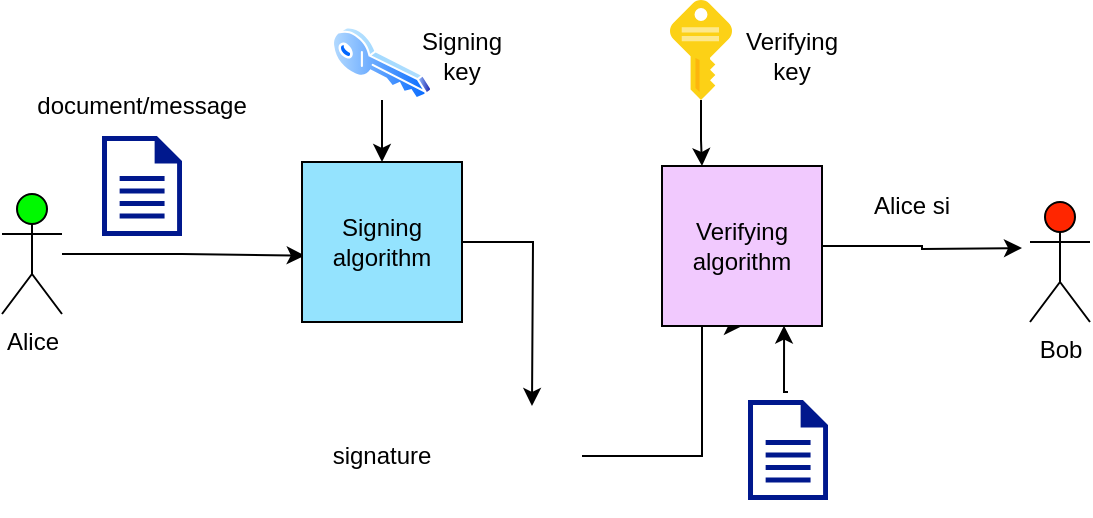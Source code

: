 <mxfile version="21.1.4" type="github">
  <diagram name="Page-1" id="sksG6t6bVZXev0yr0DiC">
    <mxGraphModel dx="662" dy="456" grid="1" gridSize="10" guides="1" tooltips="1" connect="1" arrows="1" fold="1" page="1" pageScale="1" pageWidth="827" pageHeight="1169" math="0" shadow="0">
      <root>
        <mxCell id="0" />
        <mxCell id="1" parent="0" />
        <mxCell id="ZEYZ70mh66beEiMZWsyL-1" value="Bob" style="shape=umlActor;verticalLabelPosition=bottom;verticalAlign=top;html=1;outlineConnect=0;fillColor=#ff2600;" vertex="1" parent="1">
          <mxGeometry x="654" y="258" width="30" height="60" as="geometry" />
        </mxCell>
        <mxCell id="ZEYZ70mh66beEiMZWsyL-2" value="" style="sketch=0;aspect=fixed;pointerEvents=1;shadow=0;dashed=0;html=1;strokeColor=none;labelPosition=center;verticalLabelPosition=bottom;verticalAlign=top;align=center;fillColor=#00188D;shape=mxgraph.mscae.enterprise.document" vertex="1" parent="1">
          <mxGeometry x="190" y="225" width="40" height="50" as="geometry" />
        </mxCell>
        <mxCell id="ZEYZ70mh66beEiMZWsyL-3" style="edgeStyle=orthogonalEdgeStyle;rounded=0;orthogonalLoop=1;jettySize=auto;html=1;entryX=0.5;entryY=1;entryDx=0;entryDy=0;" edge="1" parent="1" target="ZEYZ70mh66beEiMZWsyL-15">
          <mxGeometry relative="1" as="geometry">
            <mxPoint x="430" y="385.0" as="sourcePoint" />
            <Array as="points">
              <mxPoint x="490" y="385" />
              <mxPoint x="490" y="320" />
            </Array>
          </mxGeometry>
        </mxCell>
        <mxCell id="ZEYZ70mh66beEiMZWsyL-5" style="edgeStyle=orthogonalEdgeStyle;rounded=0;orthogonalLoop=1;jettySize=auto;html=1;entryX=0.5;entryY=0;entryDx=0;entryDy=0;" edge="1" parent="1" source="ZEYZ70mh66beEiMZWsyL-6" target="ZEYZ70mh66beEiMZWsyL-10">
          <mxGeometry relative="1" as="geometry" />
        </mxCell>
        <mxCell id="ZEYZ70mh66beEiMZWsyL-6" value="" style="image;aspect=fixed;perimeter=ellipsePerimeter;html=1;align=center;shadow=0;dashed=0;spacingTop=3;image=img/lib/active_directory/key.svg;" vertex="1" parent="1">
          <mxGeometry x="305" y="170" width="50" height="37" as="geometry" />
        </mxCell>
        <mxCell id="ZEYZ70mh66beEiMZWsyL-7" style="edgeStyle=orthogonalEdgeStyle;rounded=0;orthogonalLoop=1;jettySize=auto;html=1;entryX=0.017;entryY=0.585;entryDx=0;entryDy=0;entryPerimeter=0;" edge="1" parent="1" source="ZEYZ70mh66beEiMZWsyL-8" target="ZEYZ70mh66beEiMZWsyL-10">
          <mxGeometry relative="1" as="geometry" />
        </mxCell>
        <mxCell id="ZEYZ70mh66beEiMZWsyL-8" value="Alice&lt;br&gt;" style="shape=umlActor;verticalLabelPosition=bottom;verticalAlign=top;html=1;outlineConnect=0;fillColor=#00f900;" vertex="1" parent="1">
          <mxGeometry x="140" y="254" width="30" height="60" as="geometry" />
        </mxCell>
        <mxCell id="ZEYZ70mh66beEiMZWsyL-9" style="edgeStyle=orthogonalEdgeStyle;rounded=0;orthogonalLoop=1;jettySize=auto;html=1;entryX=0.5;entryY=0;entryDx=0;entryDy=0;" edge="1" parent="1" source="ZEYZ70mh66beEiMZWsyL-10">
          <mxGeometry relative="1" as="geometry">
            <mxPoint x="405" y="360" as="targetPoint" />
          </mxGeometry>
        </mxCell>
        <mxCell id="ZEYZ70mh66beEiMZWsyL-10" value="Signing algorithm" style="whiteSpace=wrap;html=1;aspect=fixed;fillColor=#94e3fe;" vertex="1" parent="1">
          <mxGeometry x="290" y="238" width="80" height="80" as="geometry" />
        </mxCell>
        <mxCell id="ZEYZ70mh66beEiMZWsyL-11" value="Signing key" style="text;html=1;strokeColor=none;fillColor=none;align=center;verticalAlign=middle;whiteSpace=wrap;rounded=0;" vertex="1" parent="1">
          <mxGeometry x="340" y="170" width="60" height="30" as="geometry" />
        </mxCell>
        <mxCell id="ZEYZ70mh66beEiMZWsyL-12" value="document/message&lt;br&gt;" style="text;html=1;strokeColor=none;fillColor=none;align=center;verticalAlign=middle;whiteSpace=wrap;rounded=0;" vertex="1" parent="1">
          <mxGeometry x="180" y="195" width="60" height="30" as="geometry" />
        </mxCell>
        <mxCell id="ZEYZ70mh66beEiMZWsyL-13" value="signature&lt;br&gt;" style="text;html=1;strokeColor=none;fillColor=none;align=center;verticalAlign=middle;whiteSpace=wrap;rounded=0;" vertex="1" parent="1">
          <mxGeometry x="300" y="370" width="60" height="30" as="geometry" />
        </mxCell>
        <mxCell id="ZEYZ70mh66beEiMZWsyL-14" style="edgeStyle=orthogonalEdgeStyle;rounded=0;orthogonalLoop=1;jettySize=auto;html=1;exitX=1;exitY=0.5;exitDx=0;exitDy=0;" edge="1" parent="1" source="ZEYZ70mh66beEiMZWsyL-15">
          <mxGeometry relative="1" as="geometry">
            <mxPoint x="650" y="281" as="targetPoint" />
          </mxGeometry>
        </mxCell>
        <mxCell id="ZEYZ70mh66beEiMZWsyL-15" value="Verifying algorithm" style="whiteSpace=wrap;html=1;aspect=fixed;fillColor=#f1c9fe;" vertex="1" parent="1">
          <mxGeometry x="470" y="240" width="80" height="80" as="geometry" />
        </mxCell>
        <mxCell id="ZEYZ70mh66beEiMZWsyL-16" value="Verifying key" style="text;html=1;strokeColor=none;fillColor=none;align=center;verticalAlign=middle;whiteSpace=wrap;rounded=0;" vertex="1" parent="1">
          <mxGeometry x="505" y="170" width="60" height="30" as="geometry" />
        </mxCell>
        <mxCell id="ZEYZ70mh66beEiMZWsyL-17" style="edgeStyle=orthogonalEdgeStyle;rounded=0;orthogonalLoop=1;jettySize=auto;html=1;entryX=0.25;entryY=0;entryDx=0;entryDy=0;" edge="1" parent="1" source="ZEYZ70mh66beEiMZWsyL-18" target="ZEYZ70mh66beEiMZWsyL-15">
          <mxGeometry relative="1" as="geometry" />
        </mxCell>
        <mxCell id="ZEYZ70mh66beEiMZWsyL-18" value="" style="image;sketch=0;aspect=fixed;html=1;points=[];align=center;fontSize=12;image=img/lib/mscae/Key.svg;" vertex="1" parent="1">
          <mxGeometry x="474" y="157" width="31" height="50" as="geometry" />
        </mxCell>
        <mxCell id="ZEYZ70mh66beEiMZWsyL-20" value="Alice si" style="text;html=1;strokeColor=none;fillColor=none;align=center;verticalAlign=middle;whiteSpace=wrap;rounded=0;" vertex="1" parent="1">
          <mxGeometry x="565" y="245" width="60" height="30" as="geometry" />
        </mxCell>
        <mxCell id="ZEYZ70mh66beEiMZWsyL-22" value="" style="shape=image;html=1;verticalAlign=top;verticalLabelPosition=bottom;labelBackgroundColor=#ffffff;imageAspect=0;aspect=fixed;image=https://cdn3.iconfinder.com/data/icons/ballicons-reloaded-free/512/icon-57-128.png" vertex="1" parent="1">
          <mxGeometry x="370" y="355" width="60" height="60" as="geometry" />
        </mxCell>
        <mxCell id="ZEYZ70mh66beEiMZWsyL-25" style="edgeStyle=orthogonalEdgeStyle;rounded=0;orthogonalLoop=1;jettySize=auto;html=1;exitX=0.5;exitY=0;exitDx=0;exitDy=0;exitPerimeter=0;entryX=0.913;entryY=1.06;entryDx=0;entryDy=0;entryPerimeter=0;" edge="1" parent="1">
          <mxGeometry relative="1" as="geometry">
            <mxPoint x="533" y="353" as="sourcePoint" />
            <mxPoint x="531.04" y="319.8" as="targetPoint" />
          </mxGeometry>
        </mxCell>
        <mxCell id="ZEYZ70mh66beEiMZWsyL-23" value="" style="sketch=0;aspect=fixed;pointerEvents=1;shadow=0;dashed=0;html=1;strokeColor=none;labelPosition=center;verticalLabelPosition=bottom;verticalAlign=top;align=center;fillColor=#00188D;shape=mxgraph.mscae.enterprise.document" vertex="1" parent="1">
          <mxGeometry x="513" y="357" width="40" height="50" as="geometry" />
        </mxCell>
      </root>
    </mxGraphModel>
  </diagram>
</mxfile>
